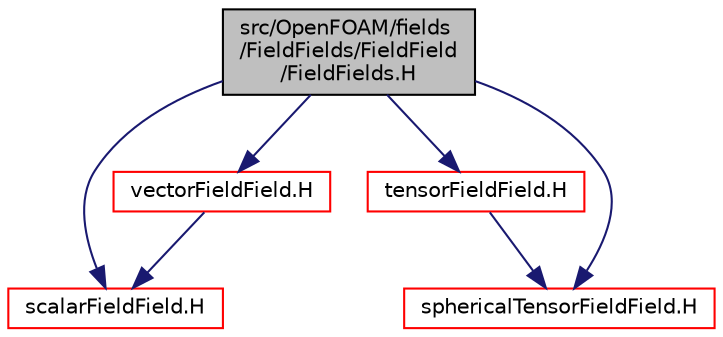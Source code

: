 digraph "src/OpenFOAM/fields/FieldFields/FieldField/FieldFields.H"
{
  bgcolor="transparent";
  edge [fontname="Helvetica",fontsize="10",labelfontname="Helvetica",labelfontsize="10"];
  node [fontname="Helvetica",fontsize="10",shape=record];
  Node1 [label="src/OpenFOAM/fields\l/FieldFields/FieldField\l/FieldFields.H",height=0.2,width=0.4,color="black", fillcolor="grey75", style="filled" fontcolor="black"];
  Node1 -> Node2 [color="midnightblue",fontsize="10",style="solid",fontname="Helvetica"];
  Node2 [label="scalarFieldField.H",height=0.2,width=0.4,color="red",URL="$scalarFieldField_8H.html",tooltip="Specialisation of FieldField&lt;T&gt; for scalar. "];
  Node1 -> Node3 [color="midnightblue",fontsize="10",style="solid",fontname="Helvetica"];
  Node3 [label="vectorFieldField.H",height=0.2,width=0.4,color="red",URL="$vectorFieldField_8H.html",tooltip="Specialisation of FieldField&lt;T&gt; for vector. "];
  Node3 -> Node2 [color="midnightblue",fontsize="10",style="solid",fontname="Helvetica"];
  Node1 -> Node4 [color="midnightblue",fontsize="10",style="solid",fontname="Helvetica"];
  Node4 [label="tensorFieldField.H",height=0.2,width=0.4,color="red",URL="$tensorFieldField_8H.html",tooltip="Specialisation of FieldField&lt;T&gt; for tensor. "];
  Node4 -> Node5 [color="midnightblue",fontsize="10",style="solid",fontname="Helvetica"];
  Node5 [label="sphericalTensorFieldField.H",height=0.2,width=0.4,color="red",URL="$sphericalTensorFieldField_8H.html",tooltip="Specialisation of FieldField&lt;Field, T&gt; for sphericalTensor. "];
  Node1 -> Node5 [color="midnightblue",fontsize="10",style="solid",fontname="Helvetica"];
}
